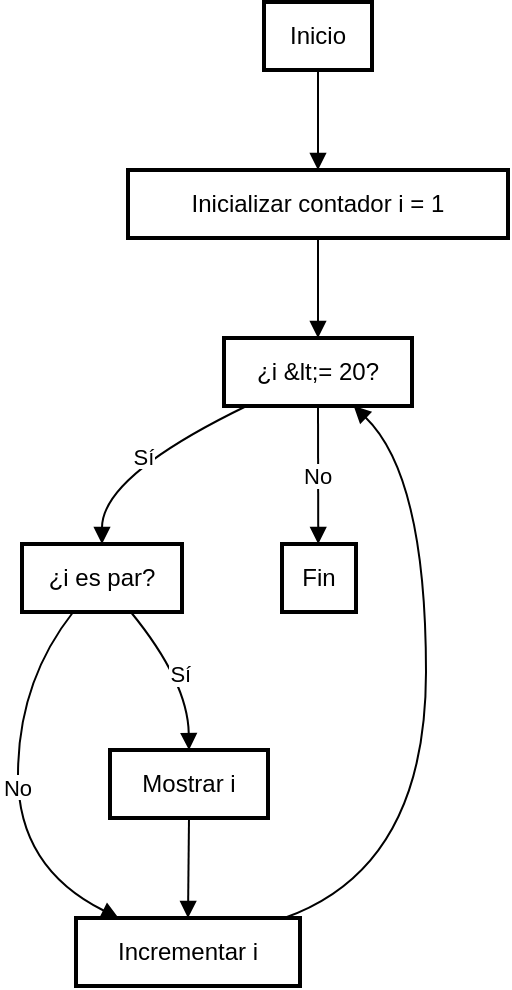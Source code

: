 <mxfile version="24.7.10">
  <diagram name="Página-1" id="hW86qPib8S1uM5PG0mCa">
    <mxGraphModel>
      <root>
        <mxCell id="0" />
        <mxCell id="1" parent="0" />
        <mxCell id="2" value="Inicio" style="whiteSpace=wrap;strokeWidth=2;" vertex="1" parent="1">
          <mxGeometry x="133" width="54" height="34" as="geometry" />
        </mxCell>
        <mxCell id="3" value="Inicializar contador i = 1" style="whiteSpace=wrap;strokeWidth=2;" vertex="1" parent="1">
          <mxGeometry x="65" y="84" width="190" height="34" as="geometry" />
        </mxCell>
        <mxCell id="4" value="¿i &amp;lt;= 20?" style="whiteSpace=wrap;strokeWidth=2;" vertex="1" parent="1">
          <mxGeometry x="113" y="168" width="94" height="34" as="geometry" />
        </mxCell>
        <mxCell id="5" value="¿i es par?" style="whiteSpace=wrap;strokeWidth=2;" vertex="1" parent="1">
          <mxGeometry x="12" y="271" width="80" height="34" as="geometry" />
        </mxCell>
        <mxCell id="6" value="Mostrar i" style="whiteSpace=wrap;strokeWidth=2;" vertex="1" parent="1">
          <mxGeometry x="56" y="374" width="79" height="34" as="geometry" />
        </mxCell>
        <mxCell id="7" value="Incrementar i" style="whiteSpace=wrap;strokeWidth=2;" vertex="1" parent="1">
          <mxGeometry x="39" y="458" width="112" height="34" as="geometry" />
        </mxCell>
        <mxCell id="8" value="Fin" style="whiteSpace=wrap;strokeWidth=2;" vertex="1" parent="1">
          <mxGeometry x="142" y="271" width="37" height="34" as="geometry" />
        </mxCell>
        <mxCell id="9" value="" style="curved=1;startArrow=none;endArrow=block;exitX=0.5;exitY=1;entryX=0.5;entryY=0;" edge="1" parent="1" source="2" target="3">
          <mxGeometry relative="1" as="geometry">
            <Array as="points" />
          </mxGeometry>
        </mxCell>
        <mxCell id="10" value="" style="curved=1;startArrow=none;endArrow=block;exitX=0.5;exitY=1;entryX=0.5;entryY=0;" edge="1" parent="1" source="3" target="4">
          <mxGeometry relative="1" as="geometry">
            <Array as="points" />
          </mxGeometry>
        </mxCell>
        <mxCell id="11" value="Sí" style="curved=1;startArrow=none;endArrow=block;exitX=0.12;exitY=1;entryX=0.5;entryY=0;" edge="1" parent="1" source="4" target="5">
          <mxGeometry relative="1" as="geometry">
            <Array as="points">
              <mxPoint x="52" y="237" />
            </Array>
          </mxGeometry>
        </mxCell>
        <mxCell id="12" value="No" style="curved=1;startArrow=none;endArrow=block;exitX=0.5;exitY=1;entryX=0.49;entryY=0;" edge="1" parent="1" source="4" target="8">
          <mxGeometry relative="1" as="geometry">
            <Array as="points" />
          </mxGeometry>
        </mxCell>
        <mxCell id="13" value="Sí" style="curved=1;startArrow=none;endArrow=block;exitX=0.68;exitY=1;entryX=0.5;entryY=0;" edge="1" parent="1" source="5" target="6">
          <mxGeometry relative="1" as="geometry">
            <Array as="points">
              <mxPoint x="95" y="340" />
            </Array>
          </mxGeometry>
        </mxCell>
        <mxCell id="14" value="No" style="curved=1;startArrow=none;endArrow=block;exitX=0.32;exitY=1;entryX=0.19;entryY=0;" edge="1" parent="1" source="5" target="7">
          <mxGeometry relative="1" as="geometry">
            <Array as="points">
              <mxPoint x="10" y="340" />
              <mxPoint x="10" y="433" />
            </Array>
          </mxGeometry>
        </mxCell>
        <mxCell id="15" value="" style="curved=1;startArrow=none;endArrow=block;exitX=0.5;exitY=1;entryX=0.5;entryY=0;" edge="1" parent="1" source="6" target="7">
          <mxGeometry relative="1" as="geometry">
            <Array as="points" />
          </mxGeometry>
        </mxCell>
        <mxCell id="16" value="" style="curved=1;startArrow=none;endArrow=block;exitX=0.93;exitY=0;entryX=0.69;entryY=1;" edge="1" parent="1" source="7" target="4">
          <mxGeometry relative="1" as="geometry">
            <Array as="points">
              <mxPoint x="214" y="433" />
              <mxPoint x="214" y="237" />
            </Array>
          </mxGeometry>
        </mxCell>
      </root>
    </mxGraphModel>
  </diagram>
</mxfile>
